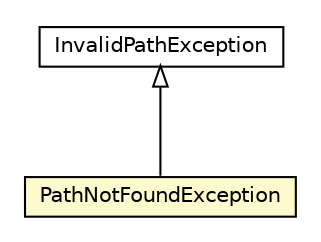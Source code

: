 #!/usr/local/bin/dot
#
# Class diagram 
# Generated by UMLGraph version R5_6-24-gf6e263 (http://www.umlgraph.org/)
#

digraph G {
	edge [fontname="Helvetica",fontsize=10,labelfontname="Helvetica",labelfontsize=10];
	node [fontname="Helvetica",fontsize=10,shape=plaintext];
	nodesep=0.25;
	ranksep=0.5;
	// net.trajano.doxdb.jsonpath.InvalidPathException
	c3404 [label=<<table title="net.trajano.doxdb.jsonpath.InvalidPathException" border="0" cellborder="1" cellspacing="0" cellpadding="2" port="p" href="./InvalidPathException.html">
		<tr><td><table border="0" cellspacing="0" cellpadding="1">
<tr><td align="center" balign="center"> InvalidPathException </td></tr>
		</table></td></tr>
		</table>>, URL="./InvalidPathException.html", fontname="Helvetica", fontcolor="black", fontsize=10.0];
	// net.trajano.doxdb.jsonpath.PathNotFoundException
	c3414 [label=<<table title="net.trajano.doxdb.jsonpath.PathNotFoundException" border="0" cellborder="1" cellspacing="0" cellpadding="2" port="p" bgcolor="lemonChiffon" href="./PathNotFoundException.html">
		<tr><td><table border="0" cellspacing="0" cellpadding="1">
<tr><td align="center" balign="center"> PathNotFoundException </td></tr>
		</table></td></tr>
		</table>>, URL="./PathNotFoundException.html", fontname="Helvetica", fontcolor="black", fontsize=10.0];
	//net.trajano.doxdb.jsonpath.PathNotFoundException extends net.trajano.doxdb.jsonpath.InvalidPathException
	c3404:p -> c3414:p [dir=back,arrowtail=empty];
}

